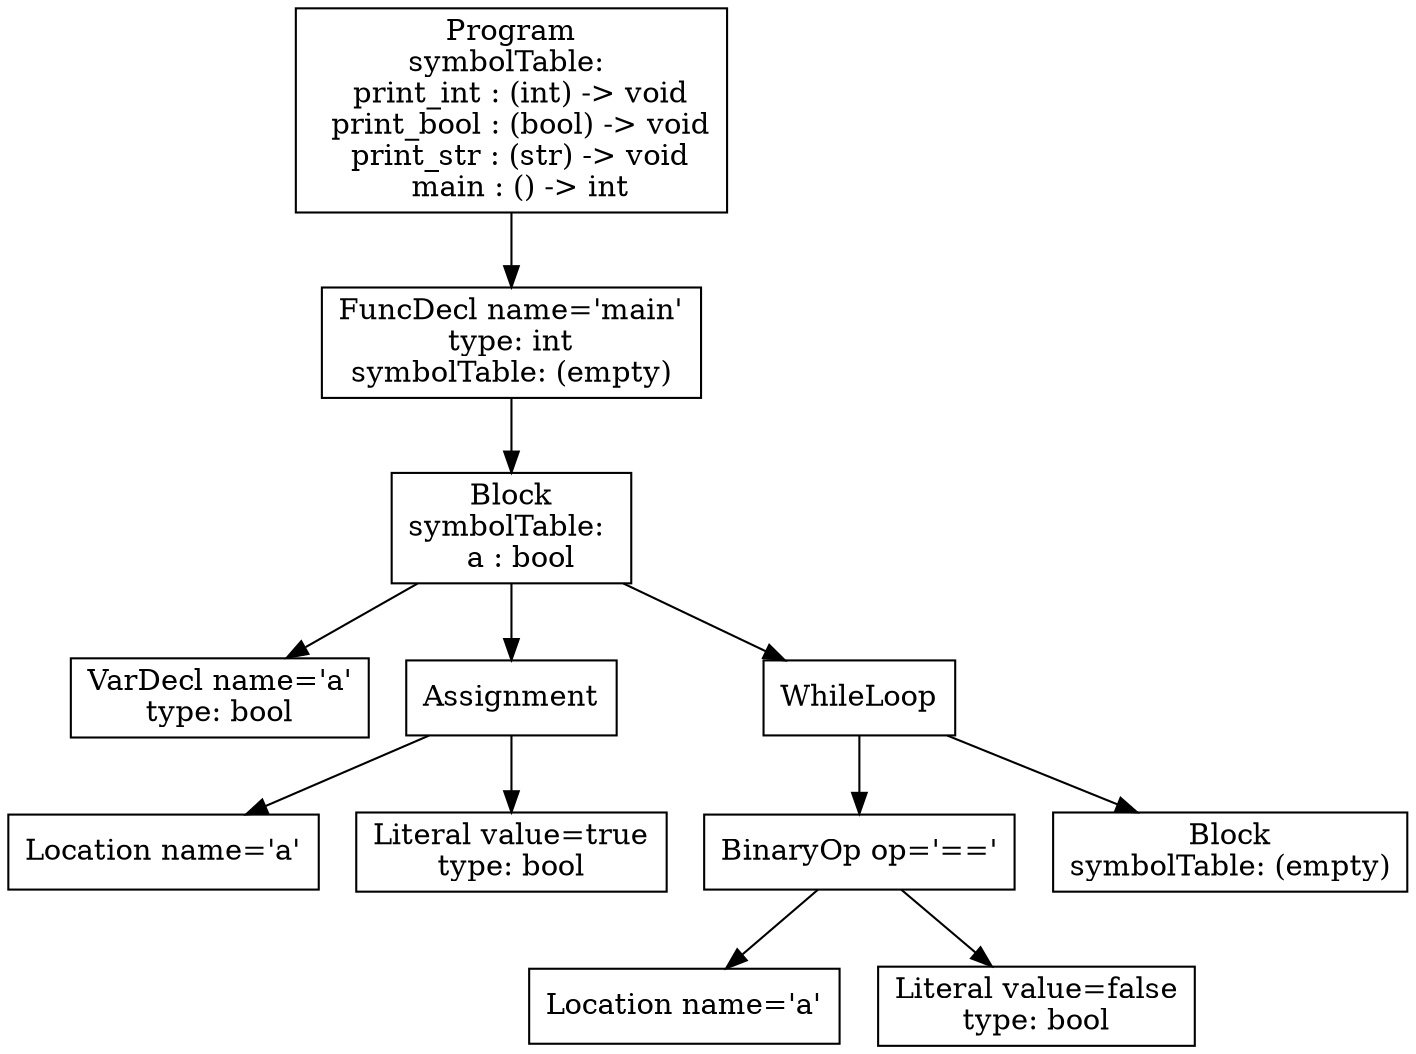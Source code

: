 digraph AST {
3 [shape=box, label="VarDecl name='a'\ntype: bool"];
5 [shape=box, label="Location name='a'"];
6 [shape=box, label="Literal value=true\ntype: bool"];
4 [shape=box, label="Assignment"];
4 -> 5;
4 -> 6;
9 [shape=box, label="Location name='a'"];
10 [shape=box, label="Literal value=false\ntype: bool"];
8 [shape=box, label="BinaryOp op='=='"];
8 -> 9;
8 -> 10;
11 [shape=box, label="Block\nsymbolTable: (empty)"];
7 [shape=box, label="WhileLoop"];
7 -> 8;
7 -> 11;
2 [shape=box, label="Block\nsymbolTable: \n  a : bool"];
2 -> 3;
2 -> 4;
2 -> 7;
1 [shape=box, label="FuncDecl name='main'\ntype: int\nsymbolTable: (empty)"];
1 -> 2;
0 [shape=box, label="Program\nsymbolTable: \n  print_int : (int) -> void\n  print_bool : (bool) -> void\n  print_str : (str) -> void\n  main : () -> int"];
0 -> 1;
}
